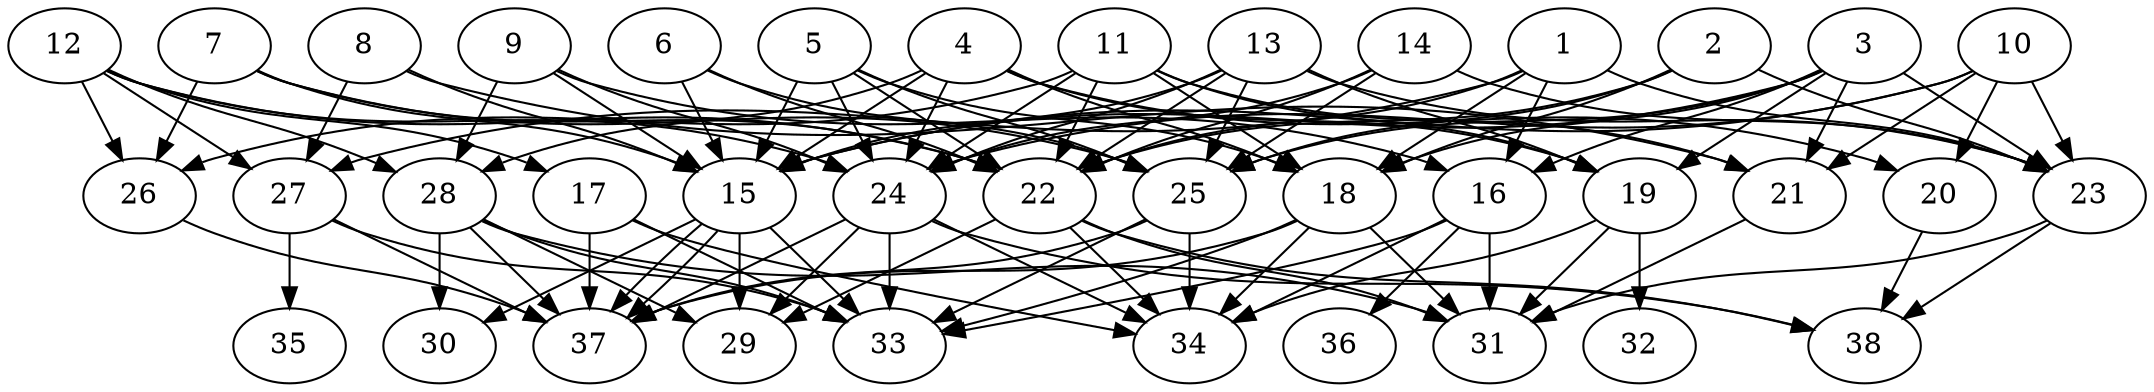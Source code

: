 // DAG (tier=3-complex, mode=data, n=38, ccr=0.513, fat=0.808, density=0.630, regular=0.339, jump=0.350, mindata=4194304, maxdata=33554432)
// DAG automatically generated by daggen at Sun Aug 24 16:33:35 2025
// /home/ermia/Project/Environments/daggen/bin/daggen --dot --ccr 0.513 --fat 0.808 --regular 0.339 --density 0.630 --jump 0.350 --mindata 4194304 --maxdata 33554432 -n 38 
digraph G {
  1 [size="4091283219707399766016", alpha="0.16", expect_size="2045641609853699883008"]
  1 -> 16 [size ="2046427437989888"]
  1 -> 18 [size ="2046427437989888"]
  1 -> 22 [size ="2046427437989888"]
  1 -> 23 [size ="2046427437989888"]
  1 -> 27 [size ="2046427437989888"]
  2 [size="6964124343412222590976", alpha="0.15", expect_size="3482062171706111295488"]
  2 -> 18 [size ="2917433719390208"]
  2 -> 22 [size ="2917433719390208"]
  2 -> 23 [size ="2917433719390208"]
  2 -> 25 [size ="2917433719390208"]
  3 [size="37658599640116088", alpha="0.18", expect_size="18829299820058044"]
  3 -> 15 [size ="1507382735667200"]
  3 -> 16 [size ="1507382735667200"]
  3 -> 18 [size ="1507382735667200"]
  3 -> 19 [size ="1507382735667200"]
  3 -> 21 [size ="1507382735667200"]
  3 -> 23 [size ="1507382735667200"]
  3 -> 25 [size ="1507382735667200"]
  4 [size="623517616687791744", alpha="0.06", expect_size="311758808343895872"]
  4 -> 15 [size ="787495012794368"]
  4 -> 18 [size ="787495012794368"]
  4 -> 19 [size ="787495012794368"]
  4 -> 20 [size ="787495012794368"]
  4 -> 24 [size ="787495012794368"]
  4 -> 28 [size ="787495012794368"]
  5 [size="4200410885488137216", alpha="0.03", expect_size="2100205442744068608"]
  5 -> 15 [size ="2060865197047808"]
  5 -> 18 [size ="2060865197047808"]
  5 -> 22 [size ="2060865197047808"]
  5 -> 24 [size ="2060865197047808"]
  5 -> 25 [size ="2060865197047808"]
  6 [size="10592433113579150", alpha="0.13", expect_size="5296216556789575"]
  6 -> 15 [size ="1101304810176512"]
  6 -> 22 [size ="1101304810176512"]
  6 -> 25 [size ="1101304810176512"]
  7 [size="196348247922047975424", alpha="0.07", expect_size="98174123961023987712"]
  7 -> 15 [size ="270255582609408"]
  7 -> 22 [size ="270255582609408"]
  7 -> 25 [size ="270255582609408"]
  7 -> 26 [size ="270255582609408"]
  8 [size="2176377775563453696", alpha="0.14", expect_size="1088188887781726848"]
  8 -> 15 [size ="1224119366451200"]
  8 -> 21 [size ="1224119366451200"]
  8 -> 27 [size ="1224119366451200"]
  9 [size="23740325447501709312", alpha="0.10", expect_size="11870162723750854656"]
  9 -> 15 [size ="8828326089064448"]
  9 -> 16 [size ="8828326089064448"]
  9 -> 24 [size ="8828326089064448"]
  9 -> 28 [size ="8828326089064448"]
  10 [size="1818498354376517120", alpha="0.10", expect_size="909249177188258560"]
  10 -> 15 [size ="736179406241792"]
  10 -> 20 [size ="736179406241792"]
  10 -> 21 [size ="736179406241792"]
  10 -> 23 [size ="736179406241792"]
  10 -> 24 [size ="736179406241792"]
  11 [size="26916046004244108", alpha="0.06", expect_size="13458023002122054"]
  11 -> 18 [size ="445438180196352"]
  11 -> 19 [size ="445438180196352"]
  11 -> 21 [size ="445438180196352"]
  11 -> 22 [size ="445438180196352"]
  11 -> 24 [size ="445438180196352"]
  11 -> 26 [size ="445438180196352"]
  12 [size="770135313470234752", alpha="0.10", expect_size="385067656735117376"]
  12 -> 17 [size ="398340441243648"]
  12 -> 22 [size ="398340441243648"]
  12 -> 24 [size ="398340441243648"]
  12 -> 26 [size ="398340441243648"]
  12 -> 27 [size ="398340441243648"]
  12 -> 28 [size ="398340441243648"]
  13 [size="1346977428462895104000", alpha="0.10", expect_size="673488714231447552000"]
  13 -> 15 [size ="975731215564800"]
  13 -> 19 [size ="975731215564800"]
  13 -> 22 [size ="975731215564800"]
  13 -> 23 [size ="975731215564800"]
  13 -> 24 [size ="975731215564800"]
  13 -> 25 [size ="975731215564800"]
  14 [size="32995014655298452324352", alpha="0.00", expect_size="16497507327649226162176"]
  14 -> 22 [size ="8229792222543872"]
  14 -> 23 [size ="8229792222543872"]
  14 -> 24 [size ="8229792222543872"]
  14 -> 25 [size ="8229792222543872"]
  15 [size="51569743448989120", alpha="0.13", expect_size="25784871724494560"]
  15 -> 29 [size ="1978605567475712"]
  15 -> 30 [size ="1978605567475712"]
  15 -> 33 [size ="1978605567475712"]
  15 -> 37 [size ="1978605567475712"]
  15 -> 37 [size ="1978605567475712"]
  16 [size="308066976227946112", alpha="0.17", expect_size="154033488113973056"]
  16 -> 31 [size ="6845241332072448"]
  16 -> 33 [size ="6845241332072448"]
  16 -> 34 [size ="6845241332072448"]
  16 -> 36 [size ="6845241332072448"]
  17 [size="6991962207119729664", alpha="0.13", expect_size="3495981103559864832"]
  17 -> 33 [size ="2665616724983808"]
  17 -> 34 [size ="2665616724983808"]
  17 -> 37 [size ="2665616724983808"]
  18 [size="170921819410731616", alpha="0.15", expect_size="85460909705365808"]
  18 -> 31 [size ="4184301054722048"]
  18 -> 33 [size ="4184301054722048"]
  18 -> 34 [size ="4184301054722048"]
  18 -> 37 [size ="4184301054722048"]
  19 [size="5888806659996912640", alpha="0.12", expect_size="2944403329998456320"]
  19 -> 31 [size ="3055123114754048"]
  19 -> 32 [size ="3055123114754048"]
  19 -> 34 [size ="3055123114754048"]
  20 [size="32321586928573800", alpha="0.08", expect_size="16160793464286900"]
  20 -> 38 [size ="734922591436800"]
  21 [size="8906857317757897146368", alpha="0.10", expect_size="4453428658878948573184"]
  21 -> 31 [size ="3437475808673792"]
  22 [size="11877694851172406", alpha="0.13", expect_size="5938847425586203"]
  22 -> 29 [size ="1103035589722112"]
  22 -> 31 [size ="1103035589722112"]
  22 -> 34 [size ="1103035589722112"]
  22 -> 38 [size ="1103035589722112"]
  23 [size="104384624503336928", alpha="0.05", expect_size="52192312251668464"]
  23 -> 31 [size ="1827769646317568"]
  23 -> 38 [size ="1827769646317568"]
  24 [size="7978821915502293549056", alpha="0.00", expect_size="3989410957751146774528"]
  24 -> 29 [size ="3194350016135168"]
  24 -> 33 [size ="3194350016135168"]
  24 -> 34 [size ="3194350016135168"]
  24 -> 37 [size ="3194350016135168"]
  24 -> 38 [size ="3194350016135168"]
  25 [size="4245693711941232128", alpha="0.03", expect_size="2122846855970616064"]
  25 -> 33 [size ="2857979988672512"]
  25 -> 34 [size ="2857979988672512"]
  25 -> 37 [size ="2857979988672512"]
  26 [size="24719481650879090688", alpha="0.10", expect_size="12359740825439545344"]
  26 -> 37 [size ="8888297254289408"]
  27 [size="4476852780140593152000", alpha="0.12", expect_size="2238426390070296576000"]
  27 -> 33 [size ="2173060723507200"]
  27 -> 35 [size ="2173060723507200"]
  27 -> 37 [size ="2173060723507200"]
  28 [size="3936444662929094144", alpha="0.03", expect_size="1968222331464547072"]
  28 -> 29 [size ="3611123811090432"]
  28 -> 30 [size ="3611123811090432"]
  28 -> 31 [size ="3611123811090432"]
  28 -> 33 [size ="3611123811090432"]
  28 -> 37 [size ="3611123811090432"]
  29 [size="131180762131146473472", alpha="0.06", expect_size="65590381065573236736"]
  30 [size="35399212660808482816000", alpha="0.07", expect_size="17699606330404241408000"]
  31 [size="5830176548679689", alpha="0.12", expect_size="2915088274339844"]
  32 [size="349083822374238208", alpha="0.09", expect_size="174541911187119104"]
  33 [size="171529664511736807424", alpha="0.01", expect_size="85764832255868403712"]
  34 [size="17878012769632430", alpha="0.11", expect_size="8939006384816215"]
  35 [size="4396759812804242432", alpha="0.19", expect_size="2198379906402121216"]
  36 [size="145840893975273568", alpha="0.20", expect_size="72920446987636784"]
  37 [size="961844648559699200", alpha="0.02", expect_size="480922324279849600"]
  38 [size="7881919099005600768", alpha="0.20", expect_size="3940959549502800384"]
}